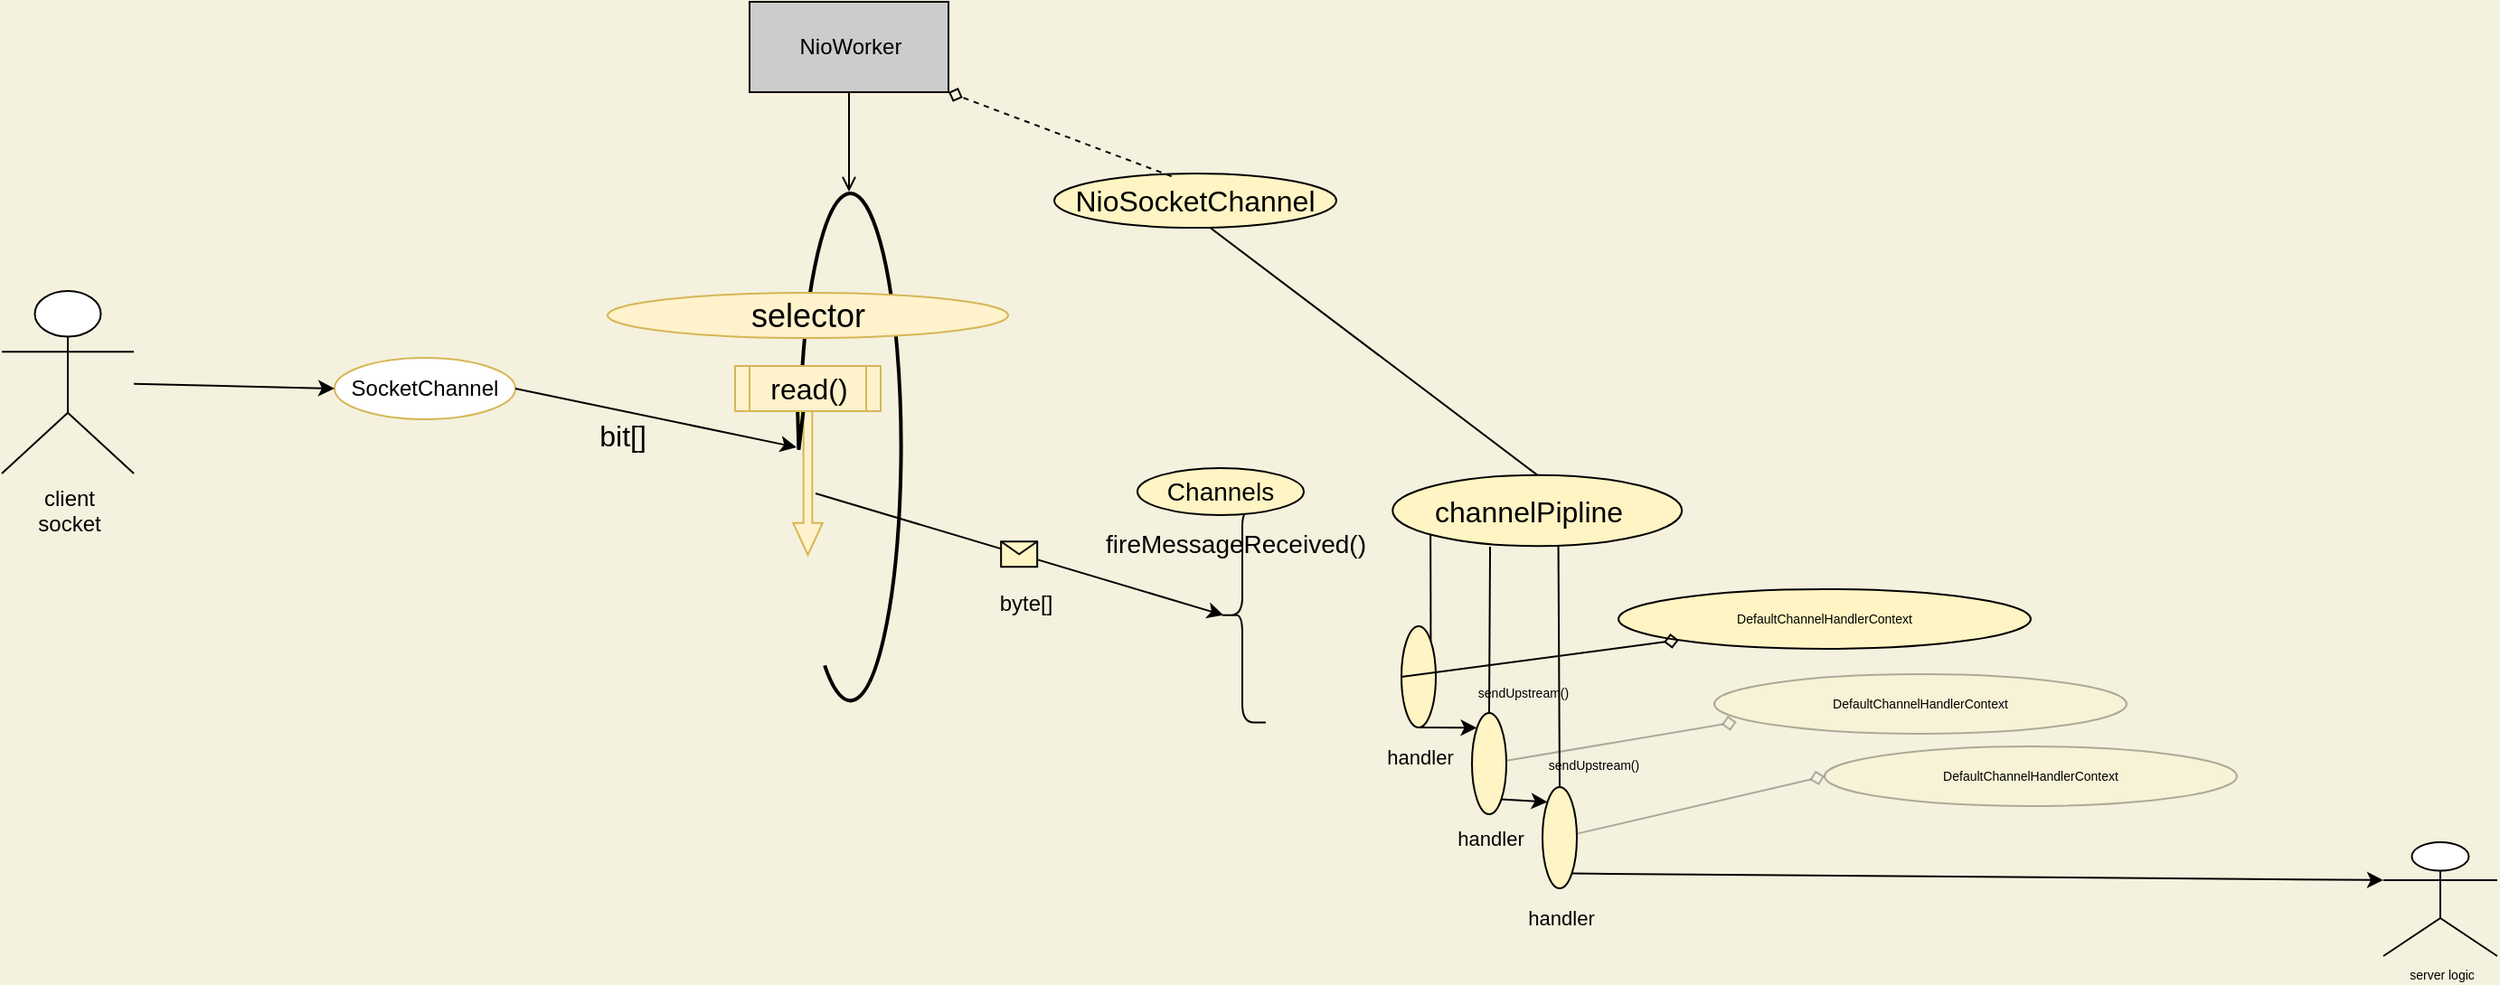 <mxfile version="18.1.3" type="github">
  <diagram id="C5RBs43oDa-KdzZeNtuy" name="Page-1">
    <mxGraphModel dx="1343" dy="667" grid="0" gridSize="10" guides="1" tooltips="1" connect="1" arrows="1" fold="1" page="1" pageScale="1" pageWidth="2339" pageHeight="3300" background="#F4F1DE" math="0" shadow="0">
      <root>
        <mxCell id="WIyWlLk6GJQsqaUBKTNV-0" />
        <mxCell id="WIyWlLk6GJQsqaUBKTNV-1" parent="WIyWlLk6GJQsqaUBKTNV-0" />
        <mxCell id="-A4_LXCZxTvNpayDPFUK-17" value="" style="shape=singleArrow;direction=south;whiteSpace=wrap;html=1;fontSize=16;fillColor=#fff2cc;strokeColor=#d6b656;" parent="WIyWlLk6GJQsqaUBKTNV-1" vertex="1">
          <mxGeometry x="586.63" y="444" width="16.25" height="88" as="geometry" />
        </mxCell>
        <mxCell id="-A4_LXCZxTvNpayDPFUK-0" value="client&lt;br&gt;socket" style="shape=umlActor;verticalLabelPosition=bottom;verticalAlign=top;html=1;fontFamily=Helvetica;fontSize=12;fontColor=default;align=center;strokeColor=default;fillColor=default;" parent="WIyWlLk6GJQsqaUBKTNV-1" vertex="1">
          <mxGeometry x="149" y="386" width="73" height="101" as="geometry" />
        </mxCell>
        <mxCell id="-A4_LXCZxTvNpayDPFUK-1" value="NioWorker" style="html=1;fillColor=#CCCCCC;" parent="WIyWlLk6GJQsqaUBKTNV-1" vertex="1">
          <mxGeometry x="562.5" y="226" width="110" height="50" as="geometry" />
        </mxCell>
        <mxCell id="-A4_LXCZxTvNpayDPFUK-2" value="SocketChannel" style="ellipse;whiteSpace=wrap;html=1;fillColor=#FFFFFF;strokeColor=#d6b656;" parent="WIyWlLk6GJQsqaUBKTNV-1" vertex="1">
          <mxGeometry x="333" y="423" width="100" height="34" as="geometry" />
        </mxCell>
        <mxCell id="-A4_LXCZxTvNpayDPFUK-5" style="edgeStyle=orthogonalEdgeStyle;rounded=0;orthogonalLoop=1;jettySize=auto;html=1;entryX=0.5;entryY=1;entryDx=0;entryDy=0;fontSize=18;startArrow=open;startFill=0;endArrow=none;endFill=0;" parent="WIyWlLk6GJQsqaUBKTNV-1" source="-A4_LXCZxTvNpayDPFUK-4" target="-A4_LXCZxTvNpayDPFUK-1" edge="1">
          <mxGeometry relative="1" as="geometry" />
        </mxCell>
        <mxCell id="-A4_LXCZxTvNpayDPFUK-4" value="" style="verticalLabelPosition=bottom;html=1;verticalAlign=top;strokeWidth=2;shape=mxgraph.lean_mapping.physical_pull;pointerEvents=1;fillColor=#FFFA75;rotation=-180;" parent="WIyWlLk6GJQsqaUBKTNV-1" vertex="1">
          <mxGeometry x="588.5" y="331" width="58" height="283" as="geometry" />
        </mxCell>
        <mxCell id="-A4_LXCZxTvNpayDPFUK-6" value="read()" style="shape=process;whiteSpace=wrap;html=1;backgroundOutline=1;fontSize=16;fillColor=#fff2cc;strokeColor=#d6b656;" parent="WIyWlLk6GJQsqaUBKTNV-1" vertex="1">
          <mxGeometry x="554.5" y="427.5" width="80.5" height="25" as="geometry" />
        </mxCell>
        <mxCell id="-A4_LXCZxTvNpayDPFUK-3" value="selector" style="ellipse;whiteSpace=wrap;html=1;fillColor=#fff2cc;strokeColor=#d6b656;fontSize=18;" parent="WIyWlLk6GJQsqaUBKTNV-1" vertex="1">
          <mxGeometry x="484" y="387" width="221.5" height="25" as="geometry" />
        </mxCell>
        <mxCell id="-A4_LXCZxTvNpayDPFUK-13" value="" style="endArrow=classic;html=1;rounded=0;fontSize=16;entryX=0;entryY=0.5;entryDx=0;entryDy=0;" parent="WIyWlLk6GJQsqaUBKTNV-1" source="-A4_LXCZxTvNpayDPFUK-0" target="-A4_LXCZxTvNpayDPFUK-2" edge="1">
          <mxGeometry width="50" height="50" relative="1" as="geometry">
            <mxPoint x="309" y="528" as="sourcePoint" />
            <mxPoint x="359" y="478" as="targetPoint" />
          </mxGeometry>
        </mxCell>
        <mxCell id="-A4_LXCZxTvNpayDPFUK-15" value="NioSocketChannel" style="ellipse;whiteSpace=wrap;html=1;fontSize=16;fillColor=#FFF4C3;" parent="WIyWlLk6GJQsqaUBKTNV-1" vertex="1">
          <mxGeometry x="731" y="321" width="156" height="30" as="geometry" />
        </mxCell>
        <mxCell id="-A4_LXCZxTvNpayDPFUK-16" value="" style="endArrow=classic;html=1;rounded=0;fontSize=16;exitX=1;exitY=0.5;exitDx=0;exitDy=0;entryX=0.98;entryY=0.5;entryDx=0;entryDy=0;" parent="WIyWlLk6GJQsqaUBKTNV-1" source="-A4_LXCZxTvNpayDPFUK-2" target="-A4_LXCZxTvNpayDPFUK-4" edge="1">
          <mxGeometry width="50" height="50" relative="1" as="geometry">
            <mxPoint x="334" y="569" as="sourcePoint" />
            <mxPoint x="589" y="474" as="targetPoint" />
          </mxGeometry>
        </mxCell>
        <mxCell id="-A4_LXCZxTvNpayDPFUK-18" value="bit[]" style="edgeLabel;html=1;align=center;verticalAlign=middle;resizable=0;points=[];fontSize=16;labelBackgroundColor=none;" parent="-A4_LXCZxTvNpayDPFUK-16" vertex="1" connectable="0">
          <mxGeometry x="-0.401" relative="1" as="geometry">
            <mxPoint x="12" y="16" as="offset" />
          </mxGeometry>
        </mxCell>
        <mxCell id="-A4_LXCZxTvNpayDPFUK-19" value="" style="endArrow=classic;html=1;rounded=0;fontSize=16;entryX=0.1;entryY=0.5;entryDx=0;entryDy=0;entryPerimeter=0;" parent="WIyWlLk6GJQsqaUBKTNV-1" target="-A4_LXCZxTvNpayDPFUK-26" edge="1">
          <mxGeometry relative="1" as="geometry">
            <mxPoint x="599" y="498" as="sourcePoint" />
            <mxPoint x="759" y="583" as="targetPoint" />
          </mxGeometry>
        </mxCell>
        <mxCell id="-A4_LXCZxTvNpayDPFUK-20" value="" style="shape=message;html=1;outlineConnect=0;labelBackgroundColor=none;fontSize=16;fillColor=#FFF4C3;" parent="-A4_LXCZxTvNpayDPFUK-19" vertex="1">
          <mxGeometry width="20" height="14" relative="1" as="geometry">
            <mxPoint x="-10" y="-7" as="offset" />
          </mxGeometry>
        </mxCell>
        <mxCell id="-A4_LXCZxTvNpayDPFUK-22" value="fireMessageReceived()" style="text;html=1;align=center;verticalAlign=middle;resizable=0;points=[];autosize=1;strokeColor=none;fillColor=none;fontSize=14;" parent="WIyWlLk6GJQsqaUBKTNV-1" vertex="1">
          <mxGeometry x="754" y="515" width="154" height="21" as="geometry" />
        </mxCell>
        <mxCell id="-A4_LXCZxTvNpayDPFUK-23" value="" style="ellipse;whiteSpace=wrap;html=1;fontFamily=Helvetica;fontSize=14;fontColor=default;align=center;strokeColor=default;fillColor=#FFF4C3;rotation=90;" parent="WIyWlLk6GJQsqaUBKTNV-1" vertex="1">
          <mxGeometry x="978.43" y="427.5" width="39.34" height="160" as="geometry" />
        </mxCell>
        <mxCell id="-A4_LXCZxTvNpayDPFUK-24" value="channelPipline" style="text;html=1;align=center;verticalAlign=middle;resizable=0;points=[];autosize=1;strokeColor=none;fillColor=none;fontSize=16;" parent="WIyWlLk6GJQsqaUBKTNV-1" vertex="1">
          <mxGeometry x="936" y="496" width="114" height="23" as="geometry" />
        </mxCell>
        <mxCell id="-A4_LXCZxTvNpayDPFUK-25" value="" style="endArrow=none;html=1;rounded=0;fontSize=14;entryX=0.554;entryY=1.005;entryDx=0;entryDy=0;exitX=0;exitY=0.5;exitDx=0;exitDy=0;endFill=0;entryPerimeter=0;" parent="WIyWlLk6GJQsqaUBKTNV-1" source="-A4_LXCZxTvNpayDPFUK-23" target="-A4_LXCZxTvNpayDPFUK-15" edge="1">
          <mxGeometry width="50" height="50" relative="1" as="geometry">
            <mxPoint x="846" y="748.5" as="sourcePoint" />
            <mxPoint x="896" y="698.5" as="targetPoint" />
          </mxGeometry>
        </mxCell>
        <mxCell id="-A4_LXCZxTvNpayDPFUK-26" value="" style="shape=curlyBracket;whiteSpace=wrap;html=1;rounded=1;labelBackgroundColor=none;fontSize=14;fillColor=#FFF4C3;" parent="WIyWlLk6GJQsqaUBKTNV-1" vertex="1">
          <mxGeometry x="822" y="506" width="26" height="118.75" as="geometry" />
        </mxCell>
        <mxCell id="AEAGeZcbQdEhw4Rx1AiT-0" value="byte[]" style="text;html=1;align=center;verticalAlign=middle;resizable=0;points=[];autosize=1;strokeColor=none;fillColor=none;" parent="WIyWlLk6GJQsqaUBKTNV-1" vertex="1">
          <mxGeometry x="694" y="550" width="42" height="18" as="geometry" />
        </mxCell>
        <mxCell id="AEAGeZcbQdEhw4Rx1AiT-1" value="&lt;span style=&quot;font-size: 14px;&quot;&gt;Channels&lt;/span&gt;" style="ellipse;whiteSpace=wrap;html=1;fillColor=#FFF4C3;" parent="WIyWlLk6GJQsqaUBKTNV-1" vertex="1">
          <mxGeometry x="777" y="484" width="92" height="26" as="geometry" />
        </mxCell>
        <mxCell id="AEAGeZcbQdEhw4Rx1AiT-4" value="" style="ellipse;whiteSpace=wrap;html=1;fontSize=16;fillColor=#FFF4C3;" parent="WIyWlLk6GJQsqaUBKTNV-1" vertex="1">
          <mxGeometry x="923" y="571.5" width="19" height="56" as="geometry" />
        </mxCell>
        <mxCell id="AEAGeZcbQdEhw4Rx1AiT-5" value="" style="ellipse;whiteSpace=wrap;html=1;fontSize=16;fillColor=#FFF4C3;" parent="WIyWlLk6GJQsqaUBKTNV-1" vertex="1">
          <mxGeometry x="962" y="619.5" width="19" height="56" as="geometry" />
        </mxCell>
        <mxCell id="AEAGeZcbQdEhw4Rx1AiT-6" value="" style="endArrow=classic;html=1;rounded=0;fontSize=16;entryX=0;entryY=0;entryDx=0;entryDy=0;exitX=0.5;exitY=1;exitDx=0;exitDy=0;" parent="WIyWlLk6GJQsqaUBKTNV-1" source="AEAGeZcbQdEhw4Rx1AiT-4" target="AEAGeZcbQdEhw4Rx1AiT-5" edge="1">
          <mxGeometry width="50" height="50" relative="1" as="geometry">
            <mxPoint x="875" y="779.5" as="sourcePoint" />
            <mxPoint x="925" y="729.5" as="targetPoint" />
          </mxGeometry>
        </mxCell>
        <mxCell id="AEAGeZcbQdEhw4Rx1AiT-7" value="" style="ellipse;whiteSpace=wrap;html=1;fontSize=16;fillColor=#FFF4C3;" parent="WIyWlLk6GJQsqaUBKTNV-1" vertex="1">
          <mxGeometry x="1001" y="660.5" width="19" height="56" as="geometry" />
        </mxCell>
        <mxCell id="AEAGeZcbQdEhw4Rx1AiT-8" value="" style="endArrow=classic;html=1;rounded=0;fontSize=16;entryX=0;entryY=0;entryDx=0;entryDy=0;exitX=1;exitY=1;exitDx=0;exitDy=0;" parent="WIyWlLk6GJQsqaUBKTNV-1" source="AEAGeZcbQdEhw4Rx1AiT-5" target="AEAGeZcbQdEhw4Rx1AiT-7" edge="1">
          <mxGeometry width="50" height="50" relative="1" as="geometry">
            <mxPoint x="928" y="744.5" as="sourcePoint" />
            <mxPoint x="978" y="694.5" as="targetPoint" />
          </mxGeometry>
        </mxCell>
        <mxCell id="AEAGeZcbQdEhw4Rx1AiT-9" value="" style="endArrow=none;html=1;rounded=0;fontSize=16;entryX=1;entryY=0;entryDx=0;entryDy=0;exitX=0.843;exitY=0.869;exitDx=0;exitDy=0;exitPerimeter=0;strokeWidth=1;endFill=0;" parent="WIyWlLk6GJQsqaUBKTNV-1" source="-A4_LXCZxTvNpayDPFUK-23" target="AEAGeZcbQdEhw4Rx1AiT-4" edge="1">
          <mxGeometry width="50" height="50" relative="1" as="geometry">
            <mxPoint x="1004" y="492.5" as="sourcePoint" />
            <mxPoint x="1054" y="442.5" as="targetPoint" />
          </mxGeometry>
        </mxCell>
        <mxCell id="AEAGeZcbQdEhw4Rx1AiT-10" value="handler" style="text;html=1;align=center;verticalAlign=middle;resizable=0;points=[];autosize=1;strokeColor=none;fillColor=none;fontSize=11;" parent="WIyWlLk6GJQsqaUBKTNV-1" vertex="1">
          <mxGeometry x="984" y="724" width="53" height="17" as="geometry" />
        </mxCell>
        <mxCell id="AEAGeZcbQdEhw4Rx1AiT-11" value="sendUpstream()" style="text;html=1;align=center;verticalAlign=middle;resizable=0;points=[];autosize=1;strokeColor=none;fillColor=none;fontSize=7;" parent="WIyWlLk6GJQsqaUBKTNV-1" vertex="1">
          <mxGeometry x="977" y="643" width="103" height="12" as="geometry" />
        </mxCell>
        <mxCell id="AEAGeZcbQdEhw4Rx1AiT-12" value="sendUpstream()" style="text;html=1;align=center;verticalAlign=middle;resizable=0;points=[];autosize=1;strokeColor=none;fillColor=none;fontSize=7;" parent="WIyWlLk6GJQsqaUBKTNV-1" vertex="1">
          <mxGeometry x="938" y="602.5" width="103" height="12" as="geometry" />
        </mxCell>
        <mxCell id="AEAGeZcbQdEhw4Rx1AiT-13" value="handler" style="text;html=1;align=center;verticalAlign=middle;resizable=0;points=[];autosize=1;strokeColor=none;fillColor=none;fontSize=11;" parent="WIyWlLk6GJQsqaUBKTNV-1" vertex="1">
          <mxGeometry x="945" y="680" width="53" height="17" as="geometry" />
        </mxCell>
        <mxCell id="AEAGeZcbQdEhw4Rx1AiT-14" value="handler" style="text;html=1;align=center;verticalAlign=middle;resizable=0;points=[];autosize=1;strokeColor=none;fillColor=none;fontSize=11;" parent="WIyWlLk6GJQsqaUBKTNV-1" vertex="1">
          <mxGeometry x="906" y="635.5" width="53" height="17" as="geometry" />
        </mxCell>
        <mxCell id="AEAGeZcbQdEhw4Rx1AiT-15" value="server logic" style="shape=umlActor;verticalLabelPosition=bottom;verticalAlign=top;html=1;outlineConnect=0;fontSize=7;fillColor=#FFFFFF;" parent="WIyWlLk6GJQsqaUBKTNV-1" vertex="1">
          <mxGeometry x="1466" y="691" width="63" height="63" as="geometry" />
        </mxCell>
        <mxCell id="AEAGeZcbQdEhw4Rx1AiT-19" value="" style="endArrow=classic;html=1;rounded=0;fontSize=7;entryX=0;entryY=0.333;entryDx=0;entryDy=0;entryPerimeter=0;exitX=1;exitY=1;exitDx=0;exitDy=0;" parent="WIyWlLk6GJQsqaUBKTNV-1" source="AEAGeZcbQdEhw4Rx1AiT-7" target="AEAGeZcbQdEhw4Rx1AiT-15" edge="1">
          <mxGeometry width="50" height="50" relative="1" as="geometry">
            <mxPoint x="920" y="829.5" as="sourcePoint" />
            <mxPoint x="970" y="779.5" as="targetPoint" />
          </mxGeometry>
        </mxCell>
        <mxCell id="AEAGeZcbQdEhw4Rx1AiT-20" value="" style="endArrow=none;html=1;rounded=0;fontSize=7;entryX=0.5;entryY=0;entryDx=0;entryDy=0;strokeWidth=1;endFill=0;exitX=1.007;exitY=0.663;exitDx=0;exitDy=0;exitPerimeter=0;" parent="WIyWlLk6GJQsqaUBKTNV-1" source="-A4_LXCZxTvNpayDPFUK-23" target="AEAGeZcbQdEhw4Rx1AiT-5" edge="1">
          <mxGeometry width="50" height="50" relative="1" as="geometry">
            <mxPoint x="971" y="547" as="sourcePoint" />
            <mxPoint x="1082" y="571" as="targetPoint" />
          </mxGeometry>
        </mxCell>
        <mxCell id="AEAGeZcbQdEhw4Rx1AiT-21" value="" style="endArrow=none;html=1;rounded=0;fontSize=7;entryX=0.5;entryY=0;entryDx=0;entryDy=0;exitX=0.985;exitY=0.427;exitDx=0;exitDy=0;exitPerimeter=0;strokeWidth=1;endFill=0;" parent="WIyWlLk6GJQsqaUBKTNV-1" source="-A4_LXCZxTvNpayDPFUK-23" target="AEAGeZcbQdEhw4Rx1AiT-7" edge="1">
          <mxGeometry width="50" height="50" relative="1" as="geometry">
            <mxPoint x="821" y="710" as="sourcePoint" />
            <mxPoint x="871" y="660" as="targetPoint" />
          </mxGeometry>
        </mxCell>
        <mxCell id="AEAGeZcbQdEhw4Rx1AiT-25" value="&lt;span style=&quot;font-size: 7px;&quot;&gt;DefaultChannelHandlerContext&lt;/span&gt;" style="ellipse;whiteSpace=wrap;html=1;labelBackgroundColor=none;fontSize=7;fillColor=#FFF4C3;" parent="WIyWlLk6GJQsqaUBKTNV-1" vertex="1">
          <mxGeometry x="1043" y="551" width="228" height="33" as="geometry" />
        </mxCell>
        <mxCell id="AEAGeZcbQdEhw4Rx1AiT-26" value="" style="endArrow=none;html=1;rounded=0;fontSize=7;strokeWidth=1;entryX=0;entryY=0.5;entryDx=0;entryDy=0;startArrow=diamond;startFill=0;endFill=0;exitX=0;exitY=1;exitDx=0;exitDy=0;" parent="WIyWlLk6GJQsqaUBKTNV-1" source="AEAGeZcbQdEhw4Rx1AiT-25" target="AEAGeZcbQdEhw4Rx1AiT-4" edge="1">
          <mxGeometry width="50" height="50" relative="1" as="geometry">
            <mxPoint x="862" y="697" as="sourcePoint" />
            <mxPoint x="912" y="647" as="targetPoint" />
          </mxGeometry>
        </mxCell>
        <mxCell id="AEAGeZcbQdEhw4Rx1AiT-27" value="&lt;span style=&quot;font-size: 7px;&quot;&gt;DefaultChannelHandlerContext&lt;/span&gt;" style="ellipse;whiteSpace=wrap;html=1;labelBackgroundColor=none;fontSize=7;fillColor=#FFF4C3;opacity=30;" parent="WIyWlLk6GJQsqaUBKTNV-1" vertex="1">
          <mxGeometry x="1096" y="598" width="228" height="33" as="geometry" />
        </mxCell>
        <mxCell id="AEAGeZcbQdEhw4Rx1AiT-28" value="&lt;span style=&quot;font-size: 7px;&quot;&gt;DefaultChannelHandlerContext&lt;/span&gt;" style="ellipse;whiteSpace=wrap;html=1;labelBackgroundColor=none;fontSize=7;fillColor=#FFF4C3;opacity=30;" parent="WIyWlLk6GJQsqaUBKTNV-1" vertex="1">
          <mxGeometry x="1157" y="638" width="228" height="33" as="geometry" />
        </mxCell>
        <mxCell id="AEAGeZcbQdEhw4Rx1AiT-29" value="" style="endArrow=none;html=1;rounded=0;fontSize=7;strokeWidth=1;startArrow=diamond;startFill=0;endFill=0;exitX=0.054;exitY=0.803;exitDx=0;exitDy=0;exitPerimeter=0;opacity=30;" parent="WIyWlLk6GJQsqaUBKTNV-1" source="AEAGeZcbQdEhw4Rx1AiT-27" target="AEAGeZcbQdEhw4Rx1AiT-5" edge="1">
          <mxGeometry width="50" height="50" relative="1" as="geometry">
            <mxPoint x="822.233" y="698.762" as="sourcePoint" />
            <mxPoint x="933.0" y="609.5" as="targetPoint" />
          </mxGeometry>
        </mxCell>
        <mxCell id="AEAGeZcbQdEhw4Rx1AiT-30" value="" style="endArrow=none;html=1;rounded=0;fontSize=7;strokeWidth=1;startArrow=diamond;startFill=0;endFill=0;exitX=0;exitY=0.5;exitDx=0;exitDy=0;opacity=30;" parent="WIyWlLk6GJQsqaUBKTNV-1" source="AEAGeZcbQdEhw4Rx1AiT-28" target="AEAGeZcbQdEhw4Rx1AiT-7" edge="1">
          <mxGeometry width="50" height="50" relative="1" as="geometry">
            <mxPoint x="751.233" y="862.102" as="sourcePoint" />
            <mxPoint x="948.966" y="803.997" as="targetPoint" />
          </mxGeometry>
        </mxCell>
        <mxCell id="pPi6TFnCyVPFsedaYkK_-0" value="" style="endArrow=diamond;html=1;rounded=0;fontSize=14;entryX=1;entryY=1;entryDx=0;entryDy=0;exitX=0.416;exitY=0.052;exitDx=0;exitDy=0;endFill=0;exitPerimeter=0;startArrow=none;startFill=0;dashed=1;" edge="1" parent="WIyWlLk6GJQsqaUBKTNV-1" source="-A4_LXCZxTvNpayDPFUK-15" target="-A4_LXCZxTvNpayDPFUK-1">
          <mxGeometry width="50" height="50" relative="1" as="geometry">
            <mxPoint x="942.0" y="357.0" as="sourcePoint" />
            <mxPoint x="742.324" y="256.32" as="targetPoint" />
          </mxGeometry>
        </mxCell>
      </root>
    </mxGraphModel>
  </diagram>
</mxfile>
